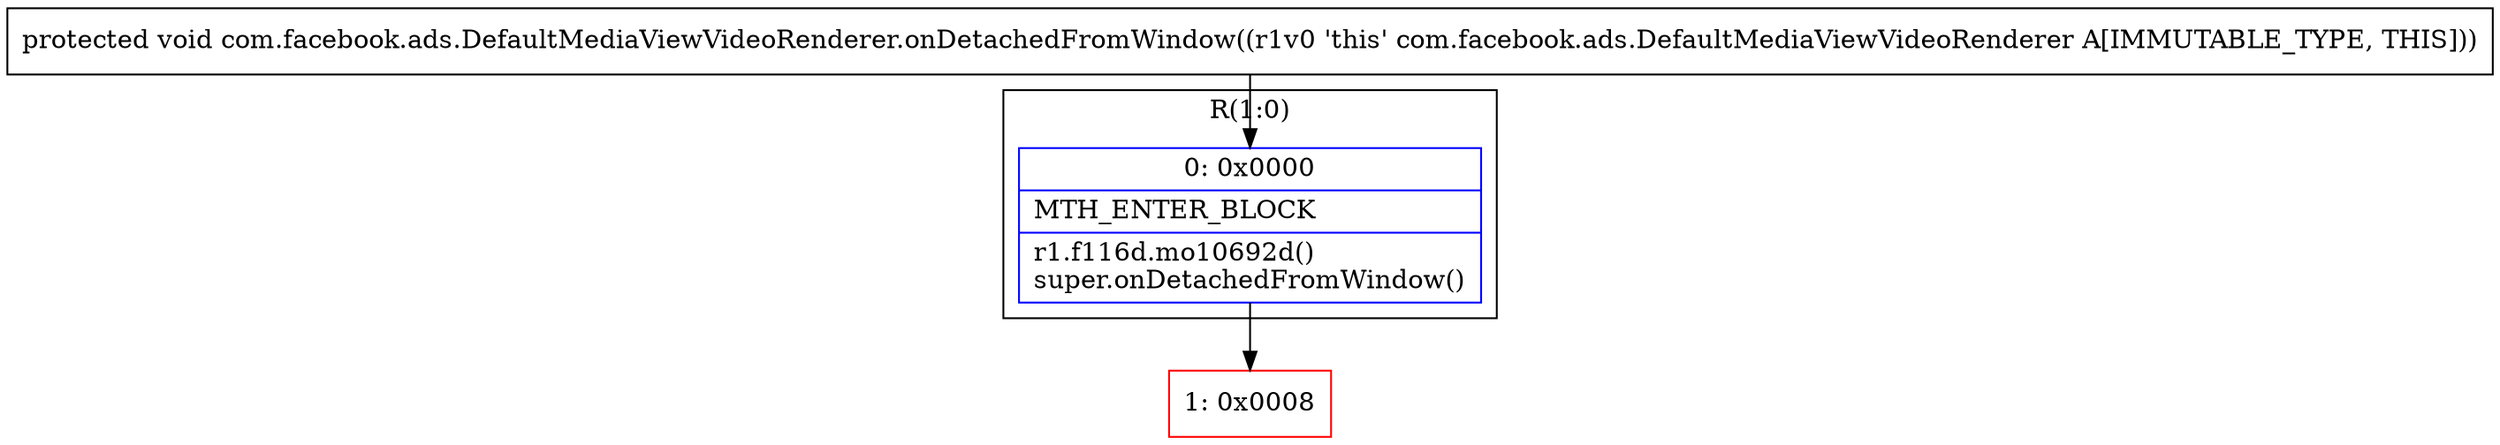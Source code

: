 digraph "CFG forcom.facebook.ads.DefaultMediaViewVideoRenderer.onDetachedFromWindow()V" {
subgraph cluster_Region_1682475856 {
label = "R(1:0)";
node [shape=record,color=blue];
Node_0 [shape=record,label="{0\:\ 0x0000|MTH_ENTER_BLOCK\l|r1.f116d.mo10692d()\lsuper.onDetachedFromWindow()\l}"];
}
Node_1 [shape=record,color=red,label="{1\:\ 0x0008}"];
MethodNode[shape=record,label="{protected void com.facebook.ads.DefaultMediaViewVideoRenderer.onDetachedFromWindow((r1v0 'this' com.facebook.ads.DefaultMediaViewVideoRenderer A[IMMUTABLE_TYPE, THIS])) }"];
MethodNode -> Node_0;
Node_0 -> Node_1;
}

